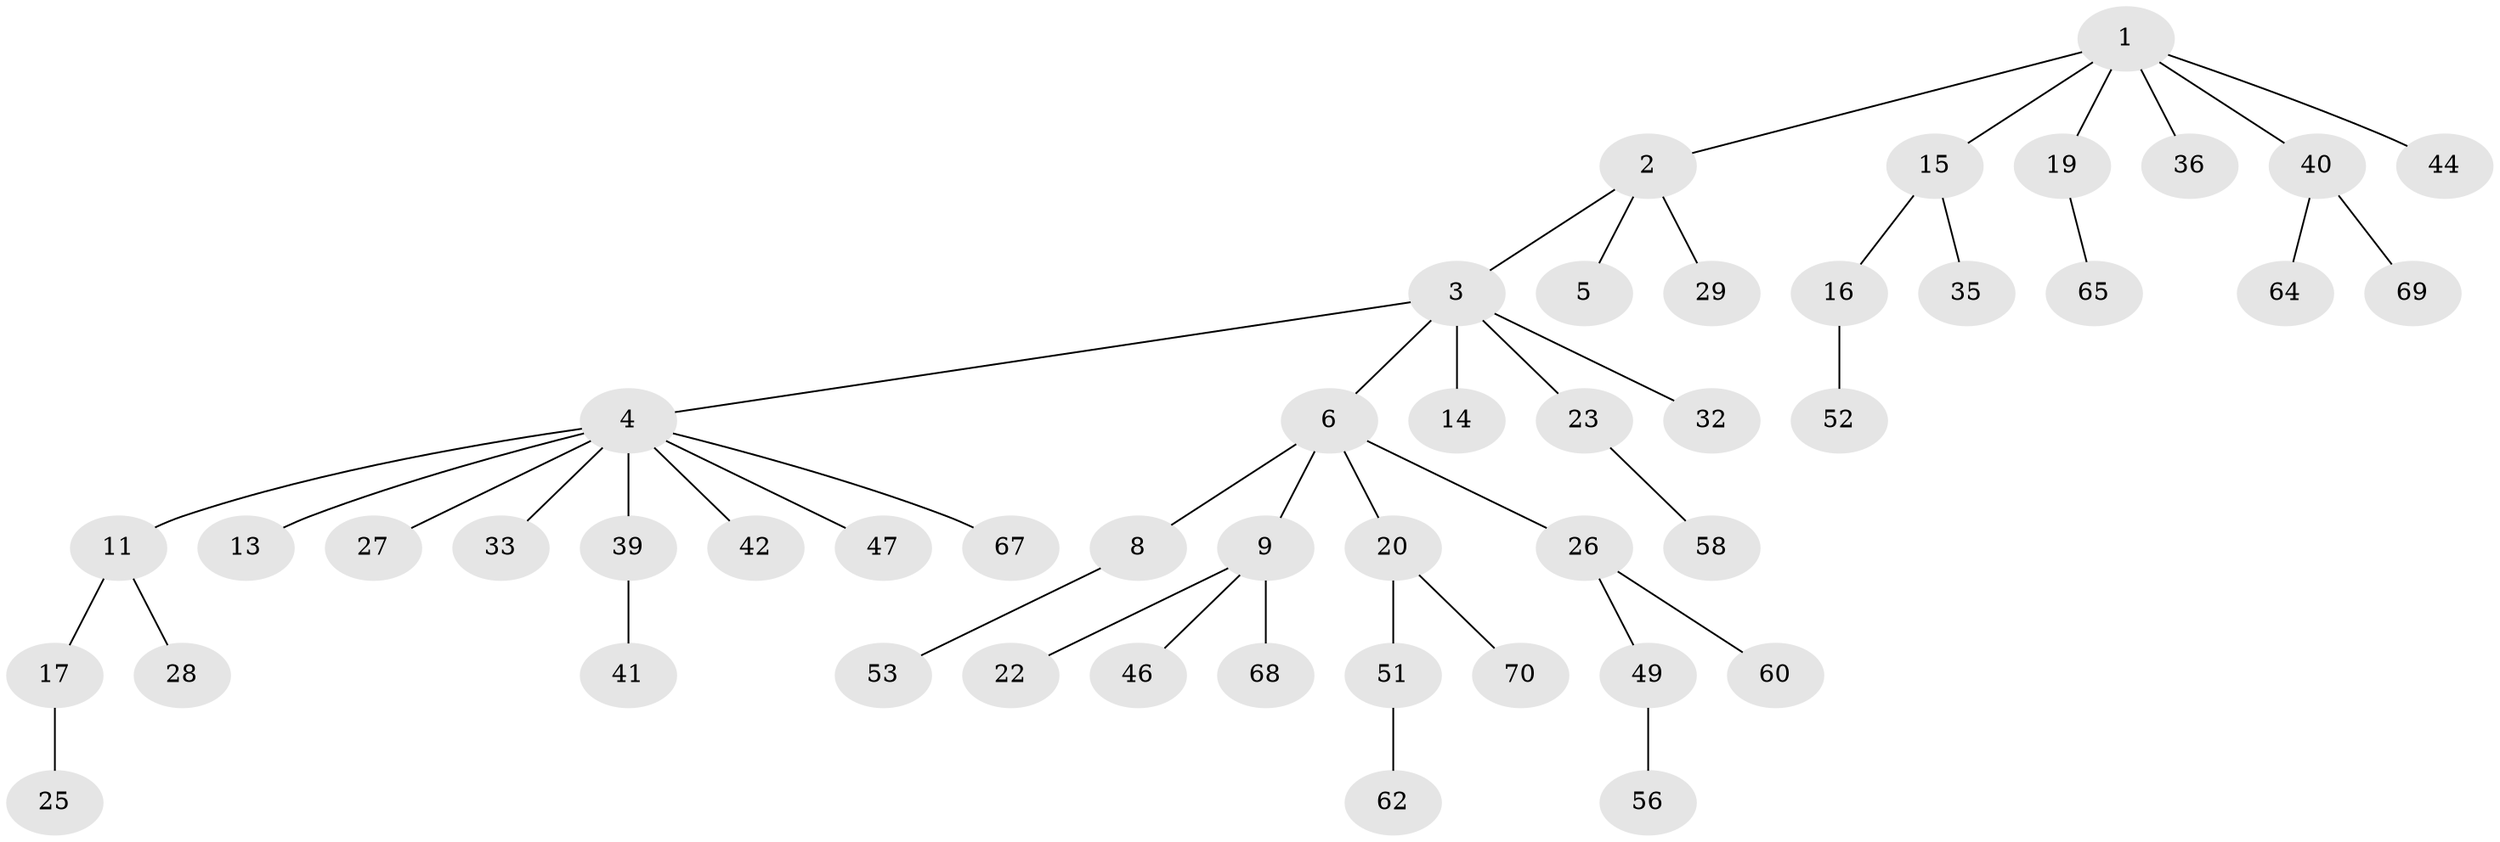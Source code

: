 // Generated by graph-tools (version 1.1) at 2025/24/03/03/25 07:24:07]
// undirected, 48 vertices, 47 edges
graph export_dot {
graph [start="1"]
  node [color=gray90,style=filled];
  1 [super="+34"];
  2 [super="+37"];
  3 [super="+18"];
  4 [super="+10"];
  5 [super="+54"];
  6 [super="+7"];
  8 [super="+61"];
  9 [super="+12"];
  11 [super="+21"];
  13;
  14;
  15 [super="+71"];
  16 [super="+30"];
  17;
  19 [super="+38"];
  20 [super="+24"];
  22;
  23 [super="+31"];
  25 [super="+50"];
  26 [super="+57"];
  27;
  28 [super="+48"];
  29;
  32;
  33;
  35;
  36;
  39 [super="+43"];
  40 [super="+45"];
  41 [super="+63"];
  42;
  44 [super="+59"];
  46;
  47;
  49;
  51 [super="+55"];
  52;
  53;
  56;
  58 [super="+66"];
  60;
  62;
  64;
  65;
  67;
  68;
  69;
  70;
  1 -- 2;
  1 -- 15;
  1 -- 19;
  1 -- 44;
  1 -- 40;
  1 -- 36;
  2 -- 3;
  2 -- 5;
  2 -- 29;
  3 -- 4;
  3 -- 6;
  3 -- 14;
  3 -- 23;
  3 -- 32;
  4 -- 11;
  4 -- 13;
  4 -- 27;
  4 -- 42;
  4 -- 67;
  4 -- 33;
  4 -- 39;
  4 -- 47;
  6 -- 9;
  6 -- 20;
  6 -- 26;
  6 -- 8;
  8 -- 53;
  9 -- 22;
  9 -- 46;
  9 -- 68;
  11 -- 17;
  11 -- 28;
  15 -- 16;
  15 -- 35;
  16 -- 52;
  17 -- 25;
  19 -- 65;
  20 -- 51;
  20 -- 70;
  23 -- 58;
  26 -- 49;
  26 -- 60;
  39 -- 41;
  40 -- 69;
  40 -- 64;
  49 -- 56;
  51 -- 62;
}
